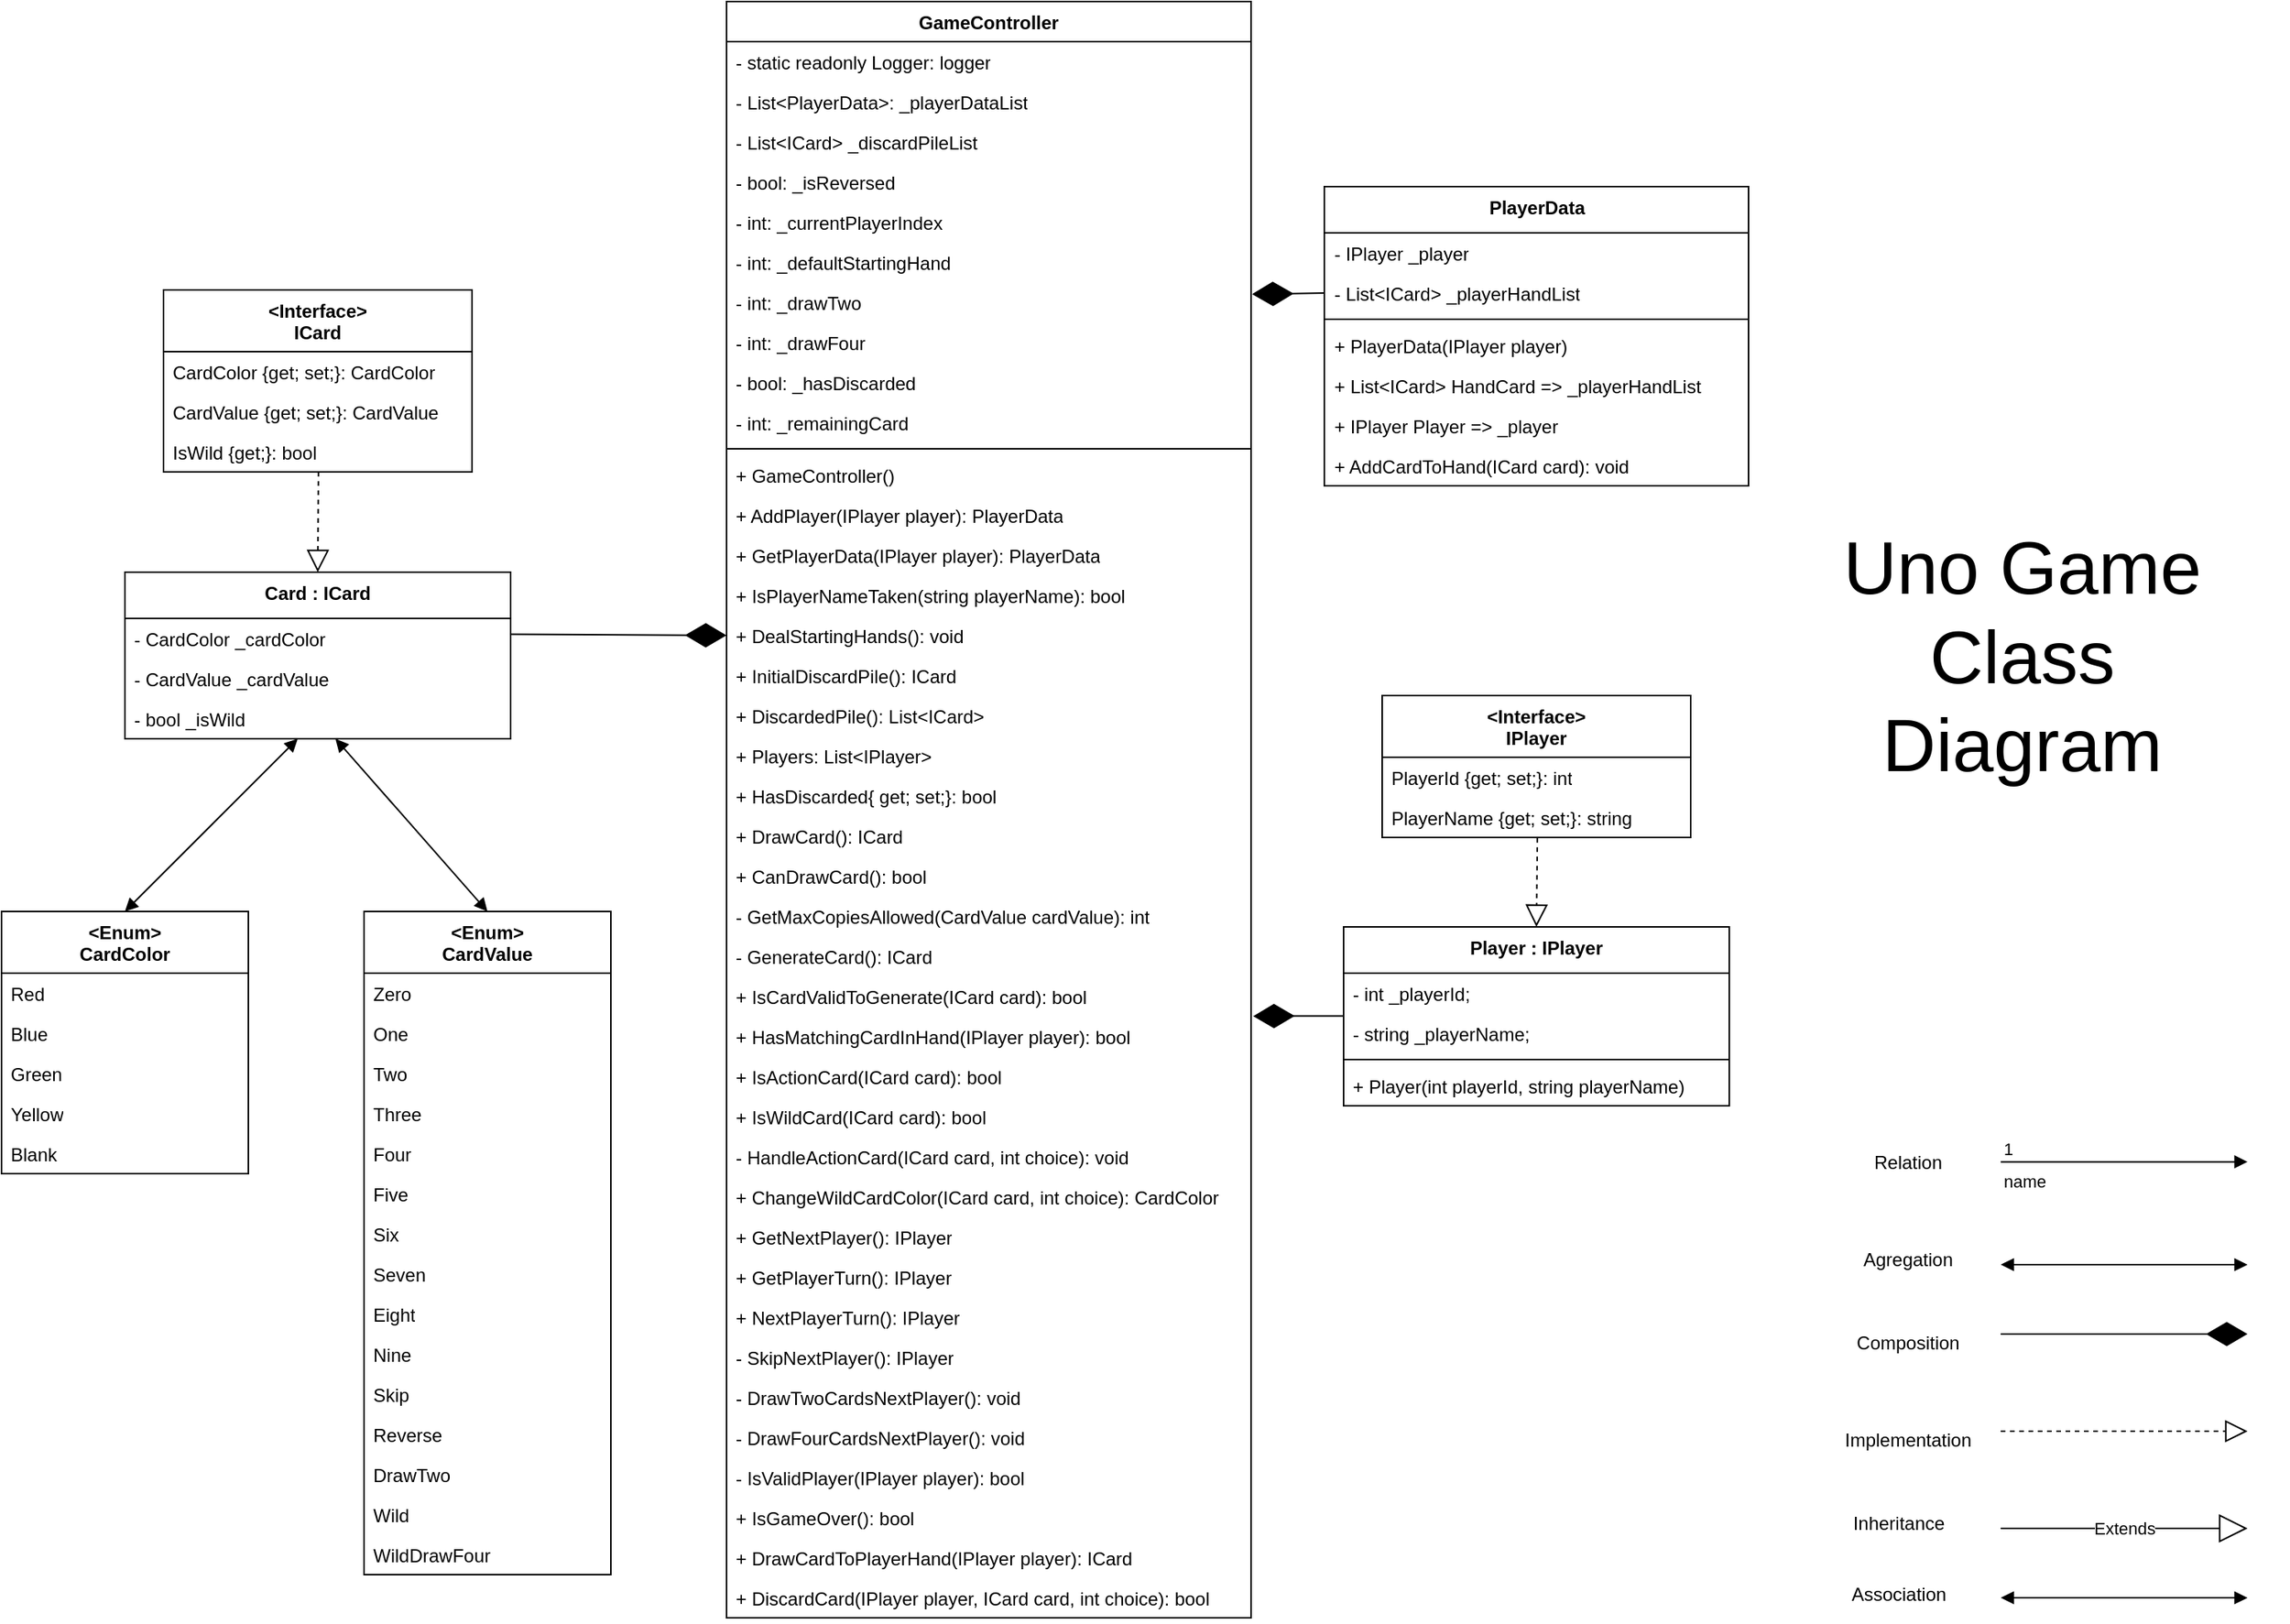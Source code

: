 <mxfile version="21.7.4" type="github">
  <diagram name="Page-1" id="U7vOPaIjwy40_dqQ5CMy">
    <mxGraphModel dx="2033" dy="998" grid="1" gridSize="10" guides="1" tooltips="1" connect="1" arrows="1" fold="1" page="1" pageScale="1" pageWidth="1654" pageHeight="1169" math="0" shadow="0">
      <root>
        <mxCell id="0" />
        <mxCell id="1" parent="0" />
        <mxCell id="xBmWTqr-cavenFjL_Q4E-1" value="GameController" style="swimlane;fontStyle=1;align=center;verticalAlign=top;childLayout=stackLayout;horizontal=1;startSize=26;horizontalStack=0;resizeParent=1;resizeParentMax=0;resizeLast=0;collapsible=1;marginBottom=0;whiteSpace=wrap;html=1;" parent="1" vertex="1">
          <mxGeometry x="490" y="30" width="340" height="1048" as="geometry" />
        </mxCell>
        <mxCell id="xBmWTqr-cavenFjL_Q4E-2" value="- static readonly Logger: logger" style="text;strokeColor=none;fillColor=none;align=left;verticalAlign=top;spacingLeft=4;spacingRight=4;overflow=hidden;rotatable=0;points=[[0,0.5],[1,0.5]];portConstraint=eastwest;whiteSpace=wrap;html=1;" parent="xBmWTqr-cavenFjL_Q4E-1" vertex="1">
          <mxGeometry y="26" width="340" height="26" as="geometry" />
        </mxCell>
        <mxCell id="xBmWTqr-cavenFjL_Q4E-36" value="-&amp;nbsp;List&amp;lt;PlayerData&amp;gt;: _playerDataList" style="text;strokeColor=none;fillColor=none;align=left;verticalAlign=top;spacingLeft=4;spacingRight=4;overflow=hidden;rotatable=0;points=[[0,0.5],[1,0.5]];portConstraint=eastwest;whiteSpace=wrap;html=1;" parent="xBmWTqr-cavenFjL_Q4E-1" vertex="1">
          <mxGeometry y="52" width="340" height="26" as="geometry" />
        </mxCell>
        <mxCell id="xBmWTqr-cavenFjL_Q4E-34" value="-&amp;nbsp;List&amp;lt;ICard&amp;gt; _discardPileList" style="text;strokeColor=none;fillColor=none;align=left;verticalAlign=top;spacingLeft=4;spacingRight=4;overflow=hidden;rotatable=0;points=[[0,0.5],[1,0.5]];portConstraint=eastwest;whiteSpace=wrap;html=1;" parent="xBmWTqr-cavenFjL_Q4E-1" vertex="1">
          <mxGeometry y="78" width="340" height="26" as="geometry" />
        </mxCell>
        <mxCell id="xBmWTqr-cavenFjL_Q4E-37" value="-&amp;nbsp;bool: _isReversed" style="text;strokeColor=none;fillColor=none;align=left;verticalAlign=top;spacingLeft=4;spacingRight=4;overflow=hidden;rotatable=0;points=[[0,0.5],[1,0.5]];portConstraint=eastwest;whiteSpace=wrap;html=1;" parent="xBmWTqr-cavenFjL_Q4E-1" vertex="1">
          <mxGeometry y="104" width="340" height="26" as="geometry" />
        </mxCell>
        <mxCell id="xBmWTqr-cavenFjL_Q4E-39" value="-&amp;nbsp;int: _currentPlayerIndex" style="text;strokeColor=none;fillColor=none;align=left;verticalAlign=top;spacingLeft=4;spacingRight=4;overflow=hidden;rotatable=0;points=[[0,0.5],[1,0.5]];portConstraint=eastwest;whiteSpace=wrap;html=1;" parent="xBmWTqr-cavenFjL_Q4E-1" vertex="1">
          <mxGeometry y="130" width="340" height="26" as="geometry" />
        </mxCell>
        <mxCell id="xBmWTqr-cavenFjL_Q4E-40" value="-&amp;nbsp;int: _defaultStartingHand" style="text;strokeColor=none;fillColor=none;align=left;verticalAlign=top;spacingLeft=4;spacingRight=4;overflow=hidden;rotatable=0;points=[[0,0.5],[1,0.5]];portConstraint=eastwest;whiteSpace=wrap;html=1;" parent="xBmWTqr-cavenFjL_Q4E-1" vertex="1">
          <mxGeometry y="156" width="340" height="26" as="geometry" />
        </mxCell>
        <mxCell id="xBmWTqr-cavenFjL_Q4E-43" value="-&amp;nbsp;int: _drawTwo" style="text;strokeColor=none;fillColor=none;align=left;verticalAlign=top;spacingLeft=4;spacingRight=4;overflow=hidden;rotatable=0;points=[[0,0.5],[1,0.5]];portConstraint=eastwest;whiteSpace=wrap;html=1;" parent="xBmWTqr-cavenFjL_Q4E-1" vertex="1">
          <mxGeometry y="182" width="340" height="26" as="geometry" />
        </mxCell>
        <mxCell id="xBmWTqr-cavenFjL_Q4E-42" value="-&amp;nbsp;int: _drawFour" style="text;strokeColor=none;fillColor=none;align=left;verticalAlign=top;spacingLeft=4;spacingRight=4;overflow=hidden;rotatable=0;points=[[0,0.5],[1,0.5]];portConstraint=eastwest;whiteSpace=wrap;html=1;" parent="xBmWTqr-cavenFjL_Q4E-1" vertex="1">
          <mxGeometry y="208" width="340" height="26" as="geometry" />
        </mxCell>
        <mxCell id="xBmWTqr-cavenFjL_Q4E-41" value="-&amp;nbsp;bool: _hasDiscarded" style="text;strokeColor=none;fillColor=none;align=left;verticalAlign=top;spacingLeft=4;spacingRight=4;overflow=hidden;rotatable=0;points=[[0,0.5],[1,0.5]];portConstraint=eastwest;whiteSpace=wrap;html=1;" parent="xBmWTqr-cavenFjL_Q4E-1" vertex="1">
          <mxGeometry y="234" width="340" height="26" as="geometry" />
        </mxCell>
        <mxCell id="xBmWTqr-cavenFjL_Q4E-38" value="-&amp;nbsp;int: _remainingCard" style="text;strokeColor=none;fillColor=none;align=left;verticalAlign=top;spacingLeft=4;spacingRight=4;overflow=hidden;rotatable=0;points=[[0,0.5],[1,0.5]];portConstraint=eastwest;whiteSpace=wrap;html=1;" parent="xBmWTqr-cavenFjL_Q4E-1" vertex="1">
          <mxGeometry y="260" width="340" height="26" as="geometry" />
        </mxCell>
        <mxCell id="xBmWTqr-cavenFjL_Q4E-3" value="" style="line;strokeWidth=1;fillColor=none;align=left;verticalAlign=middle;spacingTop=-1;spacingLeft=3;spacingRight=3;rotatable=0;labelPosition=right;points=[];portConstraint=eastwest;strokeColor=inherit;" parent="xBmWTqr-cavenFjL_Q4E-1" vertex="1">
          <mxGeometry y="286" width="340" height="8" as="geometry" />
        </mxCell>
        <mxCell id="xBmWTqr-cavenFjL_Q4E-4" value="+&amp;nbsp;GameController()" style="text;strokeColor=none;fillColor=none;align=left;verticalAlign=top;spacingLeft=4;spacingRight=4;overflow=hidden;rotatable=0;points=[[0,0.5],[1,0.5]];portConstraint=eastwest;whiteSpace=wrap;html=1;" parent="xBmWTqr-cavenFjL_Q4E-1" vertex="1">
          <mxGeometry y="294" width="340" height="26" as="geometry" />
        </mxCell>
        <mxCell id="xBmWTqr-cavenFjL_Q4E-5" value="+ AddPlayer(IPlayer player): PlayerData" style="text;strokeColor=none;fillColor=none;align=left;verticalAlign=top;spacingLeft=4;spacingRight=4;overflow=hidden;rotatable=0;points=[[0,0.5],[1,0.5]];portConstraint=eastwest;whiteSpace=wrap;html=1;" parent="xBmWTqr-cavenFjL_Q4E-1" vertex="1">
          <mxGeometry y="320" width="340" height="26" as="geometry" />
        </mxCell>
        <mxCell id="xBmWTqr-cavenFjL_Q4E-7" value="+ GetPlayerData(IPlayer player): PlayerData" style="text;strokeColor=none;fillColor=none;align=left;verticalAlign=top;spacingLeft=4;spacingRight=4;overflow=hidden;rotatable=0;points=[[0,0.5],[1,0.5]];portConstraint=eastwest;whiteSpace=wrap;html=1;" parent="xBmWTqr-cavenFjL_Q4E-1" vertex="1">
          <mxGeometry y="346" width="340" height="26" as="geometry" />
        </mxCell>
        <mxCell id="xBmWTqr-cavenFjL_Q4E-6" value="+ IsPlayerNameTaken(string playerName): bool" style="text;strokeColor=none;fillColor=none;align=left;verticalAlign=top;spacingLeft=4;spacingRight=4;overflow=hidden;rotatable=0;points=[[0,0.5],[1,0.5]];portConstraint=eastwest;whiteSpace=wrap;html=1;" parent="xBmWTqr-cavenFjL_Q4E-1" vertex="1">
          <mxGeometry y="372" width="340" height="26" as="geometry" />
        </mxCell>
        <mxCell id="xBmWTqr-cavenFjL_Q4E-9" value="+ DealStartingHands(): void" style="text;strokeColor=none;fillColor=none;align=left;verticalAlign=top;spacingLeft=4;spacingRight=4;overflow=hidden;rotatable=0;points=[[0,0.5],[1,0.5]];portConstraint=eastwest;whiteSpace=wrap;html=1;" parent="xBmWTqr-cavenFjL_Q4E-1" vertex="1">
          <mxGeometry y="398" width="340" height="26" as="geometry" />
        </mxCell>
        <mxCell id="xBmWTqr-cavenFjL_Q4E-8" value="+ InitialDiscardPile(): ICard" style="text;strokeColor=none;fillColor=none;align=left;verticalAlign=top;spacingLeft=4;spacingRight=4;overflow=hidden;rotatable=0;points=[[0,0.5],[1,0.5]];portConstraint=eastwest;whiteSpace=wrap;html=1;" parent="xBmWTqr-cavenFjL_Q4E-1" vertex="1">
          <mxGeometry y="424" width="340" height="26" as="geometry" />
        </mxCell>
        <mxCell id="xBmWTqr-cavenFjL_Q4E-10" value="+ DiscardedPile(): List&amp;lt;ICard&amp;gt;" style="text;strokeColor=none;fillColor=none;align=left;verticalAlign=top;spacingLeft=4;spacingRight=4;overflow=hidden;rotatable=0;points=[[0,0.5],[1,0.5]];portConstraint=eastwest;whiteSpace=wrap;html=1;" parent="xBmWTqr-cavenFjL_Q4E-1" vertex="1">
          <mxGeometry y="450" width="340" height="26" as="geometry" />
        </mxCell>
        <mxCell id="xBmWTqr-cavenFjL_Q4E-11" value="+ Players: List&amp;lt;IPlayer&amp;gt;" style="text;strokeColor=none;fillColor=none;align=left;verticalAlign=top;spacingLeft=4;spacingRight=4;overflow=hidden;rotatable=0;points=[[0,0.5],[1,0.5]];portConstraint=eastwest;whiteSpace=wrap;html=1;" parent="xBmWTqr-cavenFjL_Q4E-1" vertex="1">
          <mxGeometry y="476" width="340" height="26" as="geometry" />
        </mxCell>
        <mxCell id="xBmWTqr-cavenFjL_Q4E-13" value="+ HasDiscarded{ get; set;}: bool" style="text;strokeColor=none;fillColor=none;align=left;verticalAlign=top;spacingLeft=4;spacingRight=4;overflow=hidden;rotatable=0;points=[[0,0.5],[1,0.5]];portConstraint=eastwest;whiteSpace=wrap;html=1;" parent="xBmWTqr-cavenFjL_Q4E-1" vertex="1">
          <mxGeometry y="502" width="340" height="26" as="geometry" />
        </mxCell>
        <mxCell id="xBmWTqr-cavenFjL_Q4E-12" value="+ DrawCard(): ICard" style="text;strokeColor=none;fillColor=none;align=left;verticalAlign=top;spacingLeft=4;spacingRight=4;overflow=hidden;rotatable=0;points=[[0,0.5],[1,0.5]];portConstraint=eastwest;whiteSpace=wrap;html=1;" parent="xBmWTqr-cavenFjL_Q4E-1" vertex="1">
          <mxGeometry y="528" width="340" height="26" as="geometry" />
        </mxCell>
        <mxCell id="xBmWTqr-cavenFjL_Q4E-14" value="+ CanDrawCard(): bool" style="text;strokeColor=none;fillColor=none;align=left;verticalAlign=top;spacingLeft=4;spacingRight=4;overflow=hidden;rotatable=0;points=[[0,0.5],[1,0.5]];portConstraint=eastwest;whiteSpace=wrap;html=1;" parent="xBmWTqr-cavenFjL_Q4E-1" vertex="1">
          <mxGeometry y="554" width="340" height="26" as="geometry" />
        </mxCell>
        <mxCell id="xBmWTqr-cavenFjL_Q4E-16" value="- GetMaxCopiesAllowed(CardValue cardValue): int" style="text;strokeColor=none;fillColor=none;align=left;verticalAlign=top;spacingLeft=4;spacingRight=4;overflow=hidden;rotatable=0;points=[[0,0.5],[1,0.5]];portConstraint=eastwest;whiteSpace=wrap;html=1;" parent="xBmWTqr-cavenFjL_Q4E-1" vertex="1">
          <mxGeometry y="580" width="340" height="26" as="geometry" />
        </mxCell>
        <mxCell id="xBmWTqr-cavenFjL_Q4E-18" value="- GenerateCard(): ICard" style="text;strokeColor=none;fillColor=none;align=left;verticalAlign=top;spacingLeft=4;spacingRight=4;overflow=hidden;rotatable=0;points=[[0,0.5],[1,0.5]];portConstraint=eastwest;whiteSpace=wrap;html=1;" parent="xBmWTqr-cavenFjL_Q4E-1" vertex="1">
          <mxGeometry y="606" width="340" height="26" as="geometry" />
        </mxCell>
        <mxCell id="xBmWTqr-cavenFjL_Q4E-17" value="+ IsCardValidToGenerate(ICard card): bool" style="text;strokeColor=none;fillColor=none;align=left;verticalAlign=top;spacingLeft=4;spacingRight=4;overflow=hidden;rotatable=0;points=[[0,0.5],[1,0.5]];portConstraint=eastwest;whiteSpace=wrap;html=1;" parent="xBmWTqr-cavenFjL_Q4E-1" vertex="1">
          <mxGeometry y="632" width="340" height="26" as="geometry" />
        </mxCell>
        <mxCell id="xBmWTqr-cavenFjL_Q4E-19" value="+ HasMatchingCardInHand(IPlayer player): bool" style="text;strokeColor=none;fillColor=none;align=left;verticalAlign=top;spacingLeft=4;spacingRight=4;overflow=hidden;rotatable=0;points=[[0,0.5],[1,0.5]];portConstraint=eastwest;whiteSpace=wrap;html=1;" parent="xBmWTqr-cavenFjL_Q4E-1" vertex="1">
          <mxGeometry y="658" width="340" height="26" as="geometry" />
        </mxCell>
        <mxCell id="xBmWTqr-cavenFjL_Q4E-20" value="+ IsActionCard(ICard card): bool" style="text;strokeColor=none;fillColor=none;align=left;verticalAlign=top;spacingLeft=4;spacingRight=4;overflow=hidden;rotatable=0;points=[[0,0.5],[1,0.5]];portConstraint=eastwest;whiteSpace=wrap;html=1;" parent="xBmWTqr-cavenFjL_Q4E-1" vertex="1">
          <mxGeometry y="684" width="340" height="26" as="geometry" />
        </mxCell>
        <mxCell id="xBmWTqr-cavenFjL_Q4E-21" value="+ IsWildCard(ICard card): bool" style="text;strokeColor=none;fillColor=none;align=left;verticalAlign=top;spacingLeft=4;spacingRight=4;overflow=hidden;rotatable=0;points=[[0,0.5],[1,0.5]];portConstraint=eastwest;whiteSpace=wrap;html=1;" parent="xBmWTqr-cavenFjL_Q4E-1" vertex="1">
          <mxGeometry y="710" width="340" height="26" as="geometry" />
        </mxCell>
        <mxCell id="xBmWTqr-cavenFjL_Q4E-22" value="- HandleActionCard(ICard card, int choice): void" style="text;strokeColor=none;fillColor=none;align=left;verticalAlign=top;spacingLeft=4;spacingRight=4;overflow=hidden;rotatable=0;points=[[0,0.5],[1,0.5]];portConstraint=eastwest;whiteSpace=wrap;html=1;" parent="xBmWTqr-cavenFjL_Q4E-1" vertex="1">
          <mxGeometry y="736" width="340" height="26" as="geometry" />
        </mxCell>
        <mxCell id="xBmWTqr-cavenFjL_Q4E-24" value="+ ChangeWildCardColor(ICard card, int choice): CardColor" style="text;strokeColor=none;fillColor=none;align=left;verticalAlign=top;spacingLeft=4;spacingRight=4;overflow=hidden;rotatable=0;points=[[0,0.5],[1,0.5]];portConstraint=eastwest;whiteSpace=wrap;html=1;" parent="xBmWTqr-cavenFjL_Q4E-1" vertex="1">
          <mxGeometry y="762" width="340" height="26" as="geometry" />
        </mxCell>
        <mxCell id="xBmWTqr-cavenFjL_Q4E-25" value="+ GetNextPlayer(): IPlayer" style="text;strokeColor=none;fillColor=none;align=left;verticalAlign=top;spacingLeft=4;spacingRight=4;overflow=hidden;rotatable=0;points=[[0,0.5],[1,0.5]];portConstraint=eastwest;whiteSpace=wrap;html=1;" parent="xBmWTqr-cavenFjL_Q4E-1" vertex="1">
          <mxGeometry y="788" width="340" height="26" as="geometry" />
        </mxCell>
        <mxCell id="xBmWTqr-cavenFjL_Q4E-23" value="+ GetPlayerTurn(): IPlayer" style="text;strokeColor=none;fillColor=none;align=left;verticalAlign=top;spacingLeft=4;spacingRight=4;overflow=hidden;rotatable=0;points=[[0,0.5],[1,0.5]];portConstraint=eastwest;whiteSpace=wrap;html=1;" parent="xBmWTqr-cavenFjL_Q4E-1" vertex="1">
          <mxGeometry y="814" width="340" height="26" as="geometry" />
        </mxCell>
        <mxCell id="xBmWTqr-cavenFjL_Q4E-26" value="+ NextPlayerTurn(): IPlayer" style="text;strokeColor=none;fillColor=none;align=left;verticalAlign=top;spacingLeft=4;spacingRight=4;overflow=hidden;rotatable=0;points=[[0,0.5],[1,0.5]];portConstraint=eastwest;whiteSpace=wrap;html=1;" parent="xBmWTqr-cavenFjL_Q4E-1" vertex="1">
          <mxGeometry y="840" width="340" height="26" as="geometry" />
        </mxCell>
        <mxCell id="xBmWTqr-cavenFjL_Q4E-27" value="- SkipNextPlayer(): IPlayer" style="text;strokeColor=none;fillColor=none;align=left;verticalAlign=top;spacingLeft=4;spacingRight=4;overflow=hidden;rotatable=0;points=[[0,0.5],[1,0.5]];portConstraint=eastwest;whiteSpace=wrap;html=1;" parent="xBmWTqr-cavenFjL_Q4E-1" vertex="1">
          <mxGeometry y="866" width="340" height="26" as="geometry" />
        </mxCell>
        <mxCell id="xBmWTqr-cavenFjL_Q4E-28" value="-&amp;nbsp;DrawTwoCardsNextPlayer(): void" style="text;strokeColor=none;fillColor=none;align=left;verticalAlign=top;spacingLeft=4;spacingRight=4;overflow=hidden;rotatable=0;points=[[0,0.5],[1,0.5]];portConstraint=eastwest;whiteSpace=wrap;html=1;" parent="xBmWTqr-cavenFjL_Q4E-1" vertex="1">
          <mxGeometry y="892" width="340" height="26" as="geometry" />
        </mxCell>
        <mxCell id="xBmWTqr-cavenFjL_Q4E-29" value="-&amp;nbsp;DrawFourCardsNextPlayer(): void" style="text;strokeColor=none;fillColor=none;align=left;verticalAlign=top;spacingLeft=4;spacingRight=4;overflow=hidden;rotatable=0;points=[[0,0.5],[1,0.5]];portConstraint=eastwest;whiteSpace=wrap;html=1;" parent="xBmWTqr-cavenFjL_Q4E-1" vertex="1">
          <mxGeometry y="918" width="340" height="26" as="geometry" />
        </mxCell>
        <mxCell id="xBmWTqr-cavenFjL_Q4E-31" value="-&amp;nbsp;IsValidPlayer(IPlayer player): bool" style="text;strokeColor=none;fillColor=none;align=left;verticalAlign=top;spacingLeft=4;spacingRight=4;overflow=hidden;rotatable=0;points=[[0,0.5],[1,0.5]];portConstraint=eastwest;whiteSpace=wrap;html=1;" parent="xBmWTqr-cavenFjL_Q4E-1" vertex="1">
          <mxGeometry y="944" width="340" height="26" as="geometry" />
        </mxCell>
        <mxCell id="xBmWTqr-cavenFjL_Q4E-32" value="+&amp;nbsp;IsGameOver(): bool" style="text;strokeColor=none;fillColor=none;align=left;verticalAlign=top;spacingLeft=4;spacingRight=4;overflow=hidden;rotatable=0;points=[[0,0.5],[1,0.5]];portConstraint=eastwest;whiteSpace=wrap;html=1;" parent="xBmWTqr-cavenFjL_Q4E-1" vertex="1">
          <mxGeometry y="970" width="340" height="26" as="geometry" />
        </mxCell>
        <mxCell id="xBmWTqr-cavenFjL_Q4E-33" value="+&amp;nbsp;DrawCardToPlayerHand(IPlayer player): ICard" style="text;strokeColor=none;fillColor=none;align=left;verticalAlign=top;spacingLeft=4;spacingRight=4;overflow=hidden;rotatable=0;points=[[0,0.5],[1,0.5]];portConstraint=eastwest;whiteSpace=wrap;html=1;" parent="xBmWTqr-cavenFjL_Q4E-1" vertex="1">
          <mxGeometry y="996" width="340" height="26" as="geometry" />
        </mxCell>
        <mxCell id="xBmWTqr-cavenFjL_Q4E-30" value="+&amp;nbsp;DiscardCard(IPlayer player, ICard card, int choice): bool" style="text;strokeColor=none;fillColor=none;align=left;verticalAlign=top;spacingLeft=4;spacingRight=4;overflow=hidden;rotatable=0;points=[[0,0.5],[1,0.5]];portConstraint=eastwest;whiteSpace=wrap;html=1;" parent="xBmWTqr-cavenFjL_Q4E-1" vertex="1">
          <mxGeometry y="1022" width="340" height="26" as="geometry" />
        </mxCell>
        <mxCell id="xBmWTqr-cavenFjL_Q4E-44" value="&amp;lt;Enum&amp;gt;&lt;br&gt;CardColor" style="swimlane;fontStyle=1;align=center;verticalAlign=top;childLayout=stackLayout;horizontal=1;startSize=40;horizontalStack=0;resizeParent=1;resizeParentMax=0;resizeLast=0;collapsible=1;marginBottom=0;whiteSpace=wrap;html=1;" parent="1" vertex="1">
          <mxGeometry x="20" y="620" width="160" height="170" as="geometry" />
        </mxCell>
        <mxCell id="xBmWTqr-cavenFjL_Q4E-45" value="Red" style="text;strokeColor=none;fillColor=none;align=left;verticalAlign=top;spacingLeft=4;spacingRight=4;overflow=hidden;rotatable=0;points=[[0,0.5],[1,0.5]];portConstraint=eastwest;whiteSpace=wrap;html=1;" parent="xBmWTqr-cavenFjL_Q4E-44" vertex="1">
          <mxGeometry y="40" width="160" height="26" as="geometry" />
        </mxCell>
        <mxCell id="xBmWTqr-cavenFjL_Q4E-52" value="Blue" style="text;strokeColor=none;fillColor=none;align=left;verticalAlign=top;spacingLeft=4;spacingRight=4;overflow=hidden;rotatable=0;points=[[0,0.5],[1,0.5]];portConstraint=eastwest;whiteSpace=wrap;html=1;" parent="xBmWTqr-cavenFjL_Q4E-44" vertex="1">
          <mxGeometry y="66" width="160" height="26" as="geometry" />
        </mxCell>
        <mxCell id="xBmWTqr-cavenFjL_Q4E-47" value="Green" style="text;strokeColor=none;fillColor=none;align=left;verticalAlign=top;spacingLeft=4;spacingRight=4;overflow=hidden;rotatable=0;points=[[0,0.5],[1,0.5]];portConstraint=eastwest;whiteSpace=wrap;html=1;" parent="xBmWTqr-cavenFjL_Q4E-44" vertex="1">
          <mxGeometry y="92" width="160" height="26" as="geometry" />
        </mxCell>
        <mxCell id="xBmWTqr-cavenFjL_Q4E-53" value="Yellow" style="text;strokeColor=none;fillColor=none;align=left;verticalAlign=top;spacingLeft=4;spacingRight=4;overflow=hidden;rotatable=0;points=[[0,0.5],[1,0.5]];portConstraint=eastwest;whiteSpace=wrap;html=1;" parent="xBmWTqr-cavenFjL_Q4E-44" vertex="1">
          <mxGeometry y="118" width="160" height="26" as="geometry" />
        </mxCell>
        <mxCell id="xBmWTqr-cavenFjL_Q4E-54" value="Blank" style="text;strokeColor=none;fillColor=none;align=left;verticalAlign=top;spacingLeft=4;spacingRight=4;overflow=hidden;rotatable=0;points=[[0,0.5],[1,0.5]];portConstraint=eastwest;whiteSpace=wrap;html=1;" parent="xBmWTqr-cavenFjL_Q4E-44" vertex="1">
          <mxGeometry y="144" width="160" height="26" as="geometry" />
        </mxCell>
        <mxCell id="xBmWTqr-cavenFjL_Q4E-48" value="&amp;lt;Enum&amp;gt;&lt;br&gt;CardValue" style="swimlane;fontStyle=1;align=center;verticalAlign=top;childLayout=stackLayout;horizontal=1;startSize=40;horizontalStack=0;resizeParent=1;resizeParentMax=0;resizeLast=0;collapsible=1;marginBottom=0;whiteSpace=wrap;html=1;" parent="1" vertex="1">
          <mxGeometry x="255" y="620" width="160" height="430" as="geometry" />
        </mxCell>
        <mxCell id="xBmWTqr-cavenFjL_Q4E-49" value="Zero" style="text;strokeColor=none;fillColor=none;align=left;verticalAlign=top;spacingLeft=4;spacingRight=4;overflow=hidden;rotatable=0;points=[[0,0.5],[1,0.5]];portConstraint=eastwest;whiteSpace=wrap;html=1;" parent="xBmWTqr-cavenFjL_Q4E-48" vertex="1">
          <mxGeometry y="40" width="160" height="26" as="geometry" />
        </mxCell>
        <mxCell id="xBmWTqr-cavenFjL_Q4E-51" value="One" style="text;strokeColor=none;fillColor=none;align=left;verticalAlign=top;spacingLeft=4;spacingRight=4;overflow=hidden;rotatable=0;points=[[0,0.5],[1,0.5]];portConstraint=eastwest;whiteSpace=wrap;html=1;" parent="xBmWTqr-cavenFjL_Q4E-48" vertex="1">
          <mxGeometry y="66" width="160" height="26" as="geometry" />
        </mxCell>
        <mxCell id="xBmWTqr-cavenFjL_Q4E-56" value="Two" style="text;strokeColor=none;fillColor=none;align=left;verticalAlign=top;spacingLeft=4;spacingRight=4;overflow=hidden;rotatable=0;points=[[0,0.5],[1,0.5]];portConstraint=eastwest;whiteSpace=wrap;html=1;" parent="xBmWTqr-cavenFjL_Q4E-48" vertex="1">
          <mxGeometry y="92" width="160" height="26" as="geometry" />
        </mxCell>
        <mxCell id="xBmWTqr-cavenFjL_Q4E-55" value="Three" style="text;strokeColor=none;fillColor=none;align=left;verticalAlign=top;spacingLeft=4;spacingRight=4;overflow=hidden;rotatable=0;points=[[0,0.5],[1,0.5]];portConstraint=eastwest;whiteSpace=wrap;html=1;" parent="xBmWTqr-cavenFjL_Q4E-48" vertex="1">
          <mxGeometry y="118" width="160" height="26" as="geometry" />
        </mxCell>
        <mxCell id="xBmWTqr-cavenFjL_Q4E-58" value="Four" style="text;strokeColor=none;fillColor=none;align=left;verticalAlign=top;spacingLeft=4;spacingRight=4;overflow=hidden;rotatable=0;points=[[0,0.5],[1,0.5]];portConstraint=eastwest;whiteSpace=wrap;html=1;" parent="xBmWTqr-cavenFjL_Q4E-48" vertex="1">
          <mxGeometry y="144" width="160" height="26" as="geometry" />
        </mxCell>
        <mxCell id="xBmWTqr-cavenFjL_Q4E-61" value="Five" style="text;strokeColor=none;fillColor=none;align=left;verticalAlign=top;spacingLeft=4;spacingRight=4;overflow=hidden;rotatable=0;points=[[0,0.5],[1,0.5]];portConstraint=eastwest;whiteSpace=wrap;html=1;" parent="xBmWTqr-cavenFjL_Q4E-48" vertex="1">
          <mxGeometry y="170" width="160" height="26" as="geometry" />
        </mxCell>
        <mxCell id="xBmWTqr-cavenFjL_Q4E-64" value="Six" style="text;strokeColor=none;fillColor=none;align=left;verticalAlign=top;spacingLeft=4;spacingRight=4;overflow=hidden;rotatable=0;points=[[0,0.5],[1,0.5]];portConstraint=eastwest;whiteSpace=wrap;html=1;" parent="xBmWTqr-cavenFjL_Q4E-48" vertex="1">
          <mxGeometry y="196" width="160" height="26" as="geometry" />
        </mxCell>
        <mxCell id="xBmWTqr-cavenFjL_Q4E-68" value="Seven" style="text;strokeColor=none;fillColor=none;align=left;verticalAlign=top;spacingLeft=4;spacingRight=4;overflow=hidden;rotatable=0;points=[[0,0.5],[1,0.5]];portConstraint=eastwest;whiteSpace=wrap;html=1;" parent="xBmWTqr-cavenFjL_Q4E-48" vertex="1">
          <mxGeometry y="222" width="160" height="26" as="geometry" />
        </mxCell>
        <mxCell id="xBmWTqr-cavenFjL_Q4E-67" value="Eight" style="text;strokeColor=none;fillColor=none;align=left;verticalAlign=top;spacingLeft=4;spacingRight=4;overflow=hidden;rotatable=0;points=[[0,0.5],[1,0.5]];portConstraint=eastwest;whiteSpace=wrap;html=1;" parent="xBmWTqr-cavenFjL_Q4E-48" vertex="1">
          <mxGeometry y="248" width="160" height="26" as="geometry" />
        </mxCell>
        <mxCell id="xBmWTqr-cavenFjL_Q4E-66" value="Nine" style="text;strokeColor=none;fillColor=none;align=left;verticalAlign=top;spacingLeft=4;spacingRight=4;overflow=hidden;rotatable=0;points=[[0,0.5],[1,0.5]];portConstraint=eastwest;whiteSpace=wrap;html=1;" parent="xBmWTqr-cavenFjL_Q4E-48" vertex="1">
          <mxGeometry y="274" width="160" height="26" as="geometry" />
        </mxCell>
        <mxCell id="xBmWTqr-cavenFjL_Q4E-65" value="Skip" style="text;strokeColor=none;fillColor=none;align=left;verticalAlign=top;spacingLeft=4;spacingRight=4;overflow=hidden;rotatable=0;points=[[0,0.5],[1,0.5]];portConstraint=eastwest;whiteSpace=wrap;html=1;" parent="xBmWTqr-cavenFjL_Q4E-48" vertex="1">
          <mxGeometry y="300" width="160" height="26" as="geometry" />
        </mxCell>
        <mxCell id="xBmWTqr-cavenFjL_Q4E-63" value="Reverse" style="text;strokeColor=none;fillColor=none;align=left;verticalAlign=top;spacingLeft=4;spacingRight=4;overflow=hidden;rotatable=0;points=[[0,0.5],[1,0.5]];portConstraint=eastwest;whiteSpace=wrap;html=1;" parent="xBmWTqr-cavenFjL_Q4E-48" vertex="1">
          <mxGeometry y="326" width="160" height="26" as="geometry" />
        </mxCell>
        <mxCell id="xBmWTqr-cavenFjL_Q4E-62" value="DrawTwo" style="text;strokeColor=none;fillColor=none;align=left;verticalAlign=top;spacingLeft=4;spacingRight=4;overflow=hidden;rotatable=0;points=[[0,0.5],[1,0.5]];portConstraint=eastwest;whiteSpace=wrap;html=1;" parent="xBmWTqr-cavenFjL_Q4E-48" vertex="1">
          <mxGeometry y="352" width="160" height="26" as="geometry" />
        </mxCell>
        <mxCell id="xBmWTqr-cavenFjL_Q4E-60" value="Wild" style="text;strokeColor=none;fillColor=none;align=left;verticalAlign=top;spacingLeft=4;spacingRight=4;overflow=hidden;rotatable=0;points=[[0,0.5],[1,0.5]];portConstraint=eastwest;whiteSpace=wrap;html=1;" parent="xBmWTqr-cavenFjL_Q4E-48" vertex="1">
          <mxGeometry y="378" width="160" height="26" as="geometry" />
        </mxCell>
        <mxCell id="xBmWTqr-cavenFjL_Q4E-59" value="WildDrawFour" style="text;strokeColor=none;fillColor=none;align=left;verticalAlign=top;spacingLeft=4;spacingRight=4;overflow=hidden;rotatable=0;points=[[0,0.5],[1,0.5]];portConstraint=eastwest;whiteSpace=wrap;html=1;" parent="xBmWTqr-cavenFjL_Q4E-48" vertex="1">
          <mxGeometry y="404" width="160" height="26" as="geometry" />
        </mxCell>
        <mxCell id="hTWeOmTMUOvmhA0Cl0Nj-17" value="&amp;lt;Interface&amp;gt;&lt;br&gt;ICard" style="swimlane;fontStyle=1;align=center;verticalAlign=top;childLayout=stackLayout;horizontal=1;startSize=40;horizontalStack=0;resizeParent=1;resizeParentMax=0;resizeLast=0;collapsible=1;marginBottom=0;whiteSpace=wrap;html=1;" vertex="1" parent="1">
          <mxGeometry x="125" y="217" width="200" height="118" as="geometry" />
        </mxCell>
        <mxCell id="hTWeOmTMUOvmhA0Cl0Nj-18" value="CardColor {get; set;}: CardColor&amp;nbsp;" style="text;strokeColor=none;fillColor=none;align=left;verticalAlign=top;spacingLeft=4;spacingRight=4;overflow=hidden;rotatable=0;points=[[0,0.5],[1,0.5]];portConstraint=eastwest;whiteSpace=wrap;html=1;" vertex="1" parent="hTWeOmTMUOvmhA0Cl0Nj-17">
          <mxGeometry y="40" width="200" height="26" as="geometry" />
        </mxCell>
        <mxCell id="hTWeOmTMUOvmhA0Cl0Nj-19" value="CardValue {get; set;}: CardValue&amp;nbsp;" style="text;strokeColor=none;fillColor=none;align=left;verticalAlign=top;spacingLeft=4;spacingRight=4;overflow=hidden;rotatable=0;points=[[0,0.5],[1,0.5]];portConstraint=eastwest;whiteSpace=wrap;html=1;" vertex="1" parent="hTWeOmTMUOvmhA0Cl0Nj-17">
          <mxGeometry y="66" width="200" height="26" as="geometry" />
        </mxCell>
        <mxCell id="hTWeOmTMUOvmhA0Cl0Nj-20" value="IsWild {get;}: bool" style="text;strokeColor=none;fillColor=none;align=left;verticalAlign=top;spacingLeft=4;spacingRight=4;overflow=hidden;rotatable=0;points=[[0,0.5],[1,0.5]];portConstraint=eastwest;whiteSpace=wrap;html=1;" vertex="1" parent="hTWeOmTMUOvmhA0Cl0Nj-17">
          <mxGeometry y="92" width="200" height="26" as="geometry" />
        </mxCell>
        <mxCell id="hTWeOmTMUOvmhA0Cl0Nj-23" value="&amp;lt;Interface&amp;gt;&lt;br&gt;IPlayer" style="swimlane;fontStyle=1;align=center;verticalAlign=top;childLayout=stackLayout;horizontal=1;startSize=40;horizontalStack=0;resizeParent=1;resizeParentMax=0;resizeLast=0;collapsible=1;marginBottom=0;whiteSpace=wrap;html=1;" vertex="1" parent="1">
          <mxGeometry x="915" y="480" width="200" height="92" as="geometry" />
        </mxCell>
        <mxCell id="hTWeOmTMUOvmhA0Cl0Nj-24" value="PlayerId {get; set;}: int" style="text;strokeColor=none;fillColor=none;align=left;verticalAlign=top;spacingLeft=4;spacingRight=4;overflow=hidden;rotatable=0;points=[[0,0.5],[1,0.5]];portConstraint=eastwest;whiteSpace=wrap;html=1;" vertex="1" parent="hTWeOmTMUOvmhA0Cl0Nj-23">
          <mxGeometry y="40" width="200" height="26" as="geometry" />
        </mxCell>
        <mxCell id="hTWeOmTMUOvmhA0Cl0Nj-25" value="PlayerName {get; set;}: string" style="text;strokeColor=none;fillColor=none;align=left;verticalAlign=top;spacingLeft=4;spacingRight=4;overflow=hidden;rotatable=0;points=[[0,0.5],[1,0.5]];portConstraint=eastwest;whiteSpace=wrap;html=1;" vertex="1" parent="hTWeOmTMUOvmhA0Cl0Nj-23">
          <mxGeometry y="66" width="200" height="26" as="geometry" />
        </mxCell>
        <mxCell id="hTWeOmTMUOvmhA0Cl0Nj-27" value="Player : IPlayer" style="swimlane;fontStyle=1;align=center;verticalAlign=top;childLayout=stackLayout;horizontal=1;startSize=30;horizontalStack=0;resizeParent=1;resizeParentMax=0;resizeLast=0;collapsible=1;marginBottom=0;whiteSpace=wrap;html=1;" vertex="1" parent="1">
          <mxGeometry x="890" y="630" width="250" height="116" as="geometry" />
        </mxCell>
        <mxCell id="hTWeOmTMUOvmhA0Cl0Nj-28" value="- int _playerId;" style="text;strokeColor=none;fillColor=none;align=left;verticalAlign=top;spacingLeft=4;spacingRight=4;overflow=hidden;rotatable=0;points=[[0,0.5],[1,0.5]];portConstraint=eastwest;whiteSpace=wrap;html=1;" vertex="1" parent="hTWeOmTMUOvmhA0Cl0Nj-27">
          <mxGeometry y="30" width="250" height="26" as="geometry" />
        </mxCell>
        <mxCell id="hTWeOmTMUOvmhA0Cl0Nj-60" value="" style="endArrow=diamondThin;endFill=1;endSize=24;html=1;rounded=0;entryX=1.004;entryY=-0.004;entryDx=0;entryDy=0;entryPerimeter=0;" edge="1" parent="hTWeOmTMUOvmhA0Cl0Nj-27" target="xBmWTqr-cavenFjL_Q4E-19">
          <mxGeometry width="160" relative="1" as="geometry">
            <mxPoint y="57.7" as="sourcePoint" />
            <mxPoint x="160" y="57.7" as="targetPoint" />
          </mxGeometry>
        </mxCell>
        <mxCell id="hTWeOmTMUOvmhA0Cl0Nj-31" value="- string _playerName;" style="text;strokeColor=none;fillColor=none;align=left;verticalAlign=top;spacingLeft=4;spacingRight=4;overflow=hidden;rotatable=0;points=[[0,0.5],[1,0.5]];portConstraint=eastwest;whiteSpace=wrap;html=1;" vertex="1" parent="hTWeOmTMUOvmhA0Cl0Nj-27">
          <mxGeometry y="56" width="250" height="26" as="geometry" />
        </mxCell>
        <mxCell id="hTWeOmTMUOvmhA0Cl0Nj-30" value="" style="line;strokeWidth=1;fillColor=none;align=left;verticalAlign=middle;spacingTop=-1;spacingLeft=3;spacingRight=3;rotatable=0;labelPosition=right;points=[];portConstraint=eastwest;strokeColor=inherit;" vertex="1" parent="hTWeOmTMUOvmhA0Cl0Nj-27">
          <mxGeometry y="82" width="250" height="8" as="geometry" />
        </mxCell>
        <mxCell id="hTWeOmTMUOvmhA0Cl0Nj-29" value="+ Player(int playerId, string playerName)" style="text;strokeColor=none;fillColor=none;align=left;verticalAlign=top;spacingLeft=4;spacingRight=4;overflow=hidden;rotatable=0;points=[[0,0.5],[1,0.5]];portConstraint=eastwest;whiteSpace=wrap;html=1;" vertex="1" parent="hTWeOmTMUOvmhA0Cl0Nj-27">
          <mxGeometry y="90" width="250" height="26" as="geometry" />
        </mxCell>
        <mxCell id="hTWeOmTMUOvmhA0Cl0Nj-32" value="Card : ICard" style="swimlane;fontStyle=1;align=center;verticalAlign=top;childLayout=stackLayout;horizontal=1;startSize=30;horizontalStack=0;resizeParent=1;resizeParentMax=0;resizeLast=0;collapsible=1;marginBottom=0;whiteSpace=wrap;html=1;" vertex="1" parent="1">
          <mxGeometry x="100" y="400" width="250" height="108" as="geometry" />
        </mxCell>
        <mxCell id="hTWeOmTMUOvmhA0Cl0Nj-33" value="- CardColor _cardColor" style="text;strokeColor=none;fillColor=none;align=left;verticalAlign=top;spacingLeft=4;spacingRight=4;overflow=hidden;rotatable=0;points=[[0,0.5],[1,0.5]];portConstraint=eastwest;whiteSpace=wrap;html=1;" vertex="1" parent="hTWeOmTMUOvmhA0Cl0Nj-32">
          <mxGeometry y="30" width="250" height="26" as="geometry" />
        </mxCell>
        <mxCell id="hTWeOmTMUOvmhA0Cl0Nj-37" value="- CardValue _cardValue" style="text;strokeColor=none;fillColor=none;align=left;verticalAlign=top;spacingLeft=4;spacingRight=4;overflow=hidden;rotatable=0;points=[[0,0.5],[1,0.5]];portConstraint=eastwest;whiteSpace=wrap;html=1;" vertex="1" parent="hTWeOmTMUOvmhA0Cl0Nj-32">
          <mxGeometry y="56" width="250" height="26" as="geometry" />
        </mxCell>
        <mxCell id="hTWeOmTMUOvmhA0Cl0Nj-34" value="- bool _isWild" style="text;strokeColor=none;fillColor=none;align=left;verticalAlign=top;spacingLeft=4;spacingRight=4;overflow=hidden;rotatable=0;points=[[0,0.5],[1,0.5]];portConstraint=eastwest;whiteSpace=wrap;html=1;" vertex="1" parent="hTWeOmTMUOvmhA0Cl0Nj-32">
          <mxGeometry y="82" width="250" height="26" as="geometry" />
        </mxCell>
        <mxCell id="hTWeOmTMUOvmhA0Cl0Nj-38" value="PlayerData" style="swimlane;fontStyle=1;align=center;verticalAlign=top;childLayout=stackLayout;horizontal=1;startSize=30;horizontalStack=0;resizeParent=1;resizeParentMax=0;resizeLast=0;collapsible=1;marginBottom=0;whiteSpace=wrap;html=1;" vertex="1" parent="1">
          <mxGeometry x="877.5" y="150" width="275" height="194" as="geometry" />
        </mxCell>
        <mxCell id="hTWeOmTMUOvmhA0Cl0Nj-39" value="- IPlayer _player" style="text;strokeColor=none;fillColor=none;align=left;verticalAlign=top;spacingLeft=4;spacingRight=4;overflow=hidden;rotatable=0;points=[[0,0.5],[1,0.5]];portConstraint=eastwest;whiteSpace=wrap;html=1;" vertex="1" parent="hTWeOmTMUOvmhA0Cl0Nj-38">
          <mxGeometry y="30" width="275" height="26" as="geometry" />
        </mxCell>
        <mxCell id="hTWeOmTMUOvmhA0Cl0Nj-42" value="- List&amp;lt;ICard&amp;gt; _playerHandList" style="text;strokeColor=none;fillColor=none;align=left;verticalAlign=top;spacingLeft=4;spacingRight=4;overflow=hidden;rotatable=0;points=[[0,0.5],[1,0.5]];portConstraint=eastwest;whiteSpace=wrap;html=1;" vertex="1" parent="hTWeOmTMUOvmhA0Cl0Nj-38">
          <mxGeometry y="56" width="275" height="26" as="geometry" />
        </mxCell>
        <mxCell id="hTWeOmTMUOvmhA0Cl0Nj-41" value="" style="line;strokeWidth=1;fillColor=none;align=left;verticalAlign=middle;spacingTop=-1;spacingLeft=3;spacingRight=3;rotatable=0;labelPosition=right;points=[];portConstraint=eastwest;strokeColor=inherit;" vertex="1" parent="hTWeOmTMUOvmhA0Cl0Nj-38">
          <mxGeometry y="82" width="275" height="8" as="geometry" />
        </mxCell>
        <mxCell id="hTWeOmTMUOvmhA0Cl0Nj-40" value="+ PlayerData(IPlayer player)" style="text;strokeColor=none;fillColor=none;align=left;verticalAlign=top;spacingLeft=4;spacingRight=4;overflow=hidden;rotatable=0;points=[[0,0.5],[1,0.5]];portConstraint=eastwest;whiteSpace=wrap;html=1;" vertex="1" parent="hTWeOmTMUOvmhA0Cl0Nj-38">
          <mxGeometry y="90" width="275" height="26" as="geometry" />
        </mxCell>
        <mxCell id="hTWeOmTMUOvmhA0Cl0Nj-43" value="+ List&amp;lt;ICard&amp;gt; HandCard =&amp;gt; _playerHandList" style="text;strokeColor=none;fillColor=none;align=left;verticalAlign=top;spacingLeft=4;spacingRight=4;overflow=hidden;rotatable=0;points=[[0,0.5],[1,0.5]];portConstraint=eastwest;whiteSpace=wrap;html=1;" vertex="1" parent="hTWeOmTMUOvmhA0Cl0Nj-38">
          <mxGeometry y="116" width="275" height="26" as="geometry" />
        </mxCell>
        <mxCell id="hTWeOmTMUOvmhA0Cl0Nj-44" value="+ IPlayer Player =&amp;gt; _player" style="text;strokeColor=none;fillColor=none;align=left;verticalAlign=top;spacingLeft=4;spacingRight=4;overflow=hidden;rotatable=0;points=[[0,0.5],[1,0.5]];portConstraint=eastwest;whiteSpace=wrap;html=1;" vertex="1" parent="hTWeOmTMUOvmhA0Cl0Nj-38">
          <mxGeometry y="142" width="275" height="26" as="geometry" />
        </mxCell>
        <mxCell id="hTWeOmTMUOvmhA0Cl0Nj-45" value="+ AddCardToHand(ICard card): void" style="text;strokeColor=none;fillColor=none;align=left;verticalAlign=top;spacingLeft=4;spacingRight=4;overflow=hidden;rotatable=0;points=[[0,0.5],[1,0.5]];portConstraint=eastwest;whiteSpace=wrap;html=1;" vertex="1" parent="hTWeOmTMUOvmhA0Cl0Nj-38">
          <mxGeometry y="168" width="275" height="26" as="geometry" />
        </mxCell>
        <mxCell id="hTWeOmTMUOvmhA0Cl0Nj-46" value="name" style="endArrow=block;endFill=1;html=1;edgeStyle=orthogonalEdgeStyle;align=left;verticalAlign=top;rounded=0;" edge="1" parent="1">
          <mxGeometry x="-1" relative="1" as="geometry">
            <mxPoint x="1316" y="782.33" as="sourcePoint" />
            <mxPoint x="1476" y="782.33" as="targetPoint" />
          </mxGeometry>
        </mxCell>
        <mxCell id="hTWeOmTMUOvmhA0Cl0Nj-47" value="1" style="edgeLabel;resizable=0;html=1;align=left;verticalAlign=bottom;" connectable="0" vertex="1" parent="hTWeOmTMUOvmhA0Cl0Nj-46">
          <mxGeometry x="-1" relative="1" as="geometry" />
        </mxCell>
        <mxCell id="hTWeOmTMUOvmhA0Cl0Nj-48" value="" style="endArrow=block;startArrow=block;endFill=1;startFill=1;html=1;rounded=0;" edge="1" parent="1">
          <mxGeometry width="160" relative="1" as="geometry">
            <mxPoint x="1316" y="849" as="sourcePoint" />
            <mxPoint x="1476" y="849" as="targetPoint" />
          </mxGeometry>
        </mxCell>
        <mxCell id="hTWeOmTMUOvmhA0Cl0Nj-49" value="Relation" style="text;html=1;strokeColor=none;fillColor=none;align=center;verticalAlign=middle;whiteSpace=wrap;rounded=0;" vertex="1" parent="1">
          <mxGeometry x="1226" y="768" width="60" height="30" as="geometry" />
        </mxCell>
        <mxCell id="hTWeOmTMUOvmhA0Cl0Nj-50" value="Agregation" style="text;html=1;strokeColor=none;fillColor=none;align=center;verticalAlign=middle;whiteSpace=wrap;rounded=0;" vertex="1" parent="1">
          <mxGeometry x="1226" y="831" width="60" height="30" as="geometry" />
        </mxCell>
        <mxCell id="hTWeOmTMUOvmhA0Cl0Nj-51" value="" style="endArrow=diamondThin;endFill=1;endSize=24;html=1;rounded=0;" edge="1" parent="1">
          <mxGeometry width="160" relative="1" as="geometry">
            <mxPoint x="1316" y="894" as="sourcePoint" />
            <mxPoint x="1476" y="894" as="targetPoint" />
          </mxGeometry>
        </mxCell>
        <mxCell id="hTWeOmTMUOvmhA0Cl0Nj-52" value="Composition" style="text;html=1;strokeColor=none;fillColor=none;align=center;verticalAlign=middle;whiteSpace=wrap;rounded=0;" vertex="1" parent="1">
          <mxGeometry x="1226" y="885" width="60" height="30" as="geometry" />
        </mxCell>
        <mxCell id="hTWeOmTMUOvmhA0Cl0Nj-53" value="" style="endArrow=block;dashed=1;endFill=0;endSize=12;html=1;rounded=0;" edge="1" parent="1">
          <mxGeometry width="160" relative="1" as="geometry">
            <mxPoint x="1316" y="957" as="sourcePoint" />
            <mxPoint x="1476" y="957" as="targetPoint" />
          </mxGeometry>
        </mxCell>
        <mxCell id="hTWeOmTMUOvmhA0Cl0Nj-54" value="Implementation" style="text;html=1;strokeColor=none;fillColor=none;align=center;verticalAlign=middle;whiteSpace=wrap;rounded=0;" vertex="1" parent="1">
          <mxGeometry x="1226" y="948" width="60" height="30" as="geometry" />
        </mxCell>
        <mxCell id="hTWeOmTMUOvmhA0Cl0Nj-55" value="Extends" style="endArrow=block;endSize=16;endFill=0;html=1;rounded=0;" edge="1" parent="1">
          <mxGeometry width="160" relative="1" as="geometry">
            <mxPoint x="1316" y="1020" as="sourcePoint" />
            <mxPoint x="1476" y="1020" as="targetPoint" />
          </mxGeometry>
        </mxCell>
        <mxCell id="hTWeOmTMUOvmhA0Cl0Nj-56" value="Inheritance" style="text;html=1;strokeColor=none;fillColor=none;align=center;verticalAlign=middle;whiteSpace=wrap;rounded=0;" vertex="1" parent="1">
          <mxGeometry x="1220" y="1002" width="60" height="30" as="geometry" />
        </mxCell>
        <mxCell id="hTWeOmTMUOvmhA0Cl0Nj-57" value="" style="endArrow=block;startArrow=block;endFill=1;startFill=1;html=1;rounded=0;" edge="1" parent="1">
          <mxGeometry width="160" relative="1" as="geometry">
            <mxPoint x="1316" y="1065" as="sourcePoint" />
            <mxPoint x="1476" y="1065" as="targetPoint" />
          </mxGeometry>
        </mxCell>
        <mxCell id="hTWeOmTMUOvmhA0Cl0Nj-58" value="Association" style="text;html=1;strokeColor=none;fillColor=none;align=center;verticalAlign=middle;whiteSpace=wrap;rounded=0;" vertex="1" parent="1">
          <mxGeometry x="1220" y="1048" width="60" height="30" as="geometry" />
        </mxCell>
        <mxCell id="hTWeOmTMUOvmhA0Cl0Nj-59" value="" style="endArrow=block;dashed=1;endFill=0;endSize=12;html=1;rounded=0;entryX=0.5;entryY=0;entryDx=0;entryDy=0;exitX=0.503;exitY=1.015;exitDx=0;exitDy=0;exitPerimeter=0;" edge="1" parent="1" source="hTWeOmTMUOvmhA0Cl0Nj-25" target="hTWeOmTMUOvmhA0Cl0Nj-27">
          <mxGeometry width="160" relative="1" as="geometry">
            <mxPoint x="1010" y="572" as="sourcePoint" />
            <mxPoint x="1170" y="572" as="targetPoint" />
          </mxGeometry>
        </mxCell>
        <mxCell id="hTWeOmTMUOvmhA0Cl0Nj-61" value="" style="endArrow=diamondThin;endFill=1;endSize=24;html=1;rounded=0;exitX=0;exitY=0.5;exitDx=0;exitDy=0;entryX=1.002;entryY=0.298;entryDx=0;entryDy=0;entryPerimeter=0;" edge="1" parent="1" source="hTWeOmTMUOvmhA0Cl0Nj-42" target="xBmWTqr-cavenFjL_Q4E-43">
          <mxGeometry width="160" relative="1" as="geometry">
            <mxPoint x="880" y="230" as="sourcePoint" />
            <mxPoint x="830" y="230" as="targetPoint" />
          </mxGeometry>
        </mxCell>
        <mxCell id="hTWeOmTMUOvmhA0Cl0Nj-62" value="" style="endArrow=block;startArrow=block;endFill=1;startFill=1;html=1;rounded=0;exitX=0.5;exitY=0;exitDx=0;exitDy=0;" edge="1" parent="1" source="xBmWTqr-cavenFjL_Q4E-44" target="hTWeOmTMUOvmhA0Cl0Nj-34">
          <mxGeometry width="160" relative="1" as="geometry">
            <mxPoint x="95" y="572" as="sourcePoint" />
            <mxPoint x="255" y="572" as="targetPoint" />
          </mxGeometry>
        </mxCell>
        <mxCell id="hTWeOmTMUOvmhA0Cl0Nj-63" value="" style="endArrow=block;startArrow=block;endFill=1;startFill=1;html=1;rounded=0;exitX=0.5;exitY=0;exitDx=0;exitDy=0;" edge="1" parent="1" source="xBmWTqr-cavenFjL_Q4E-48" target="hTWeOmTMUOvmhA0Cl0Nj-34">
          <mxGeometry width="160" relative="1" as="geometry">
            <mxPoint x="238" y="620" as="sourcePoint" />
            <mxPoint x="350" y="508" as="targetPoint" />
          </mxGeometry>
        </mxCell>
        <mxCell id="hTWeOmTMUOvmhA0Cl0Nj-64" value="" style="endArrow=block;dashed=1;endFill=0;endSize=12;html=1;rounded=0;entryX=0.5;entryY=0;entryDx=0;entryDy=0;exitX=0.503;exitY=1.015;exitDx=0;exitDy=0;exitPerimeter=0;" edge="1" parent="1" target="hTWeOmTMUOvmhA0Cl0Nj-32">
          <mxGeometry width="160" relative="1" as="geometry">
            <mxPoint x="225.44" y="335" as="sourcePoint" />
            <mxPoint x="224.44" y="393" as="targetPoint" />
          </mxGeometry>
        </mxCell>
        <mxCell id="hTWeOmTMUOvmhA0Cl0Nj-65" value="" style="endArrow=diamondThin;endFill=1;endSize=24;html=1;rounded=0;entryX=0;entryY=0.5;entryDx=0;entryDy=0;exitX=0.999;exitY=0.392;exitDx=0;exitDy=0;exitPerimeter=0;" edge="1" parent="1" source="hTWeOmTMUOvmhA0Cl0Nj-33" target="xBmWTqr-cavenFjL_Q4E-9">
          <mxGeometry width="160" relative="1" as="geometry">
            <mxPoint x="429" y="440" as="sourcePoint" />
            <mxPoint x="370" y="440.3" as="targetPoint" />
          </mxGeometry>
        </mxCell>
        <mxCell id="hTWeOmTMUOvmhA0Cl0Nj-67" value="&lt;font style=&quot;font-size: 48px;&quot;&gt;Uno Game Class Diagram&lt;/font&gt;" style="text;strokeColor=none;fillColor=none;align=center;verticalAlign=top;spacingLeft=4;spacingRight=4;overflow=hidden;rotatable=0;points=[[0,0.5],[1,0.5]];portConstraint=eastwest;whiteSpace=wrap;html=1;" vertex="1" parent="1">
          <mxGeometry x="1170" y="362" width="320" height="210" as="geometry" />
        </mxCell>
      </root>
    </mxGraphModel>
  </diagram>
</mxfile>

